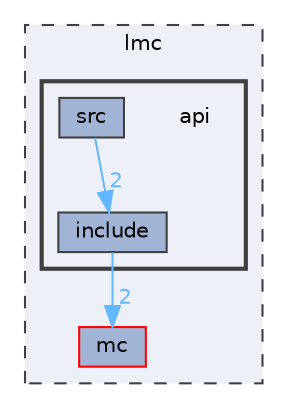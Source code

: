 digraph "lmc/api"
{
 // LATEX_PDF_SIZE
  bgcolor="transparent";
  edge [fontname=Helvetica,fontsize=10,labelfontname=Helvetica,labelfontsize=10];
  node [fontname=Helvetica,fontsize=10,shape=box,height=0.2,width=0.4];
  compound=true
  subgraph clusterdir_a5e59b946ac651511046c4c0121d9e13 {
    graph [ bgcolor="#edf0f7", pencolor="grey25", label="lmc", fontname=Helvetica,fontsize=10 style="filled,dashed", URL="dir_a5e59b946ac651511046c4c0121d9e13.html",tooltip=""]
  dir_bc8a0127fa0d3e1aff0d8d96034fc8a8 [label="mc", fillcolor="#a2b4d6", color="red", style="filled", URL="dir_bc8a0127fa0d3e1aff0d8d96034fc8a8.html",tooltip=""];
  subgraph clusterdir_0ab3700e14f5ee9b95a1a3a5ef4c1bfc {
    graph [ bgcolor="#edf0f7", pencolor="grey25", label="", fontname=Helvetica,fontsize=10 style="filled,bold", URL="dir_0ab3700e14f5ee9b95a1a3a5ef4c1bfc.html",tooltip=""]
    dir_0ab3700e14f5ee9b95a1a3a5ef4c1bfc [shape=plaintext, label="api"];
  dir_3db99d8332df8740a02016705845c5f5 [label="include", fillcolor="#a2b4d6", color="grey25", style="filled", URL="dir_3db99d8332df8740a02016705845c5f5.html",tooltip=""];
  dir_48beaaf1ad51ed5afa5127315f02648b [label="src", fillcolor="#a2b4d6", color="grey25", style="filled", URL="dir_48beaaf1ad51ed5afa5127315f02648b.html",tooltip=""];
  }
  }
  dir_3db99d8332df8740a02016705845c5f5->dir_bc8a0127fa0d3e1aff0d8d96034fc8a8 [headlabel="2", labeldistance=1.5 headhref="dir_000005_000011.html" href="dir_000005_000011.html" color="steelblue1" fontcolor="steelblue1"];
  dir_48beaaf1ad51ed5afa5127315f02648b->dir_3db99d8332df8740a02016705845c5f5 [headlabel="2", labeldistance=1.5 headhref="dir_000014_000005.html" href="dir_000014_000005.html" color="steelblue1" fontcolor="steelblue1"];
}
